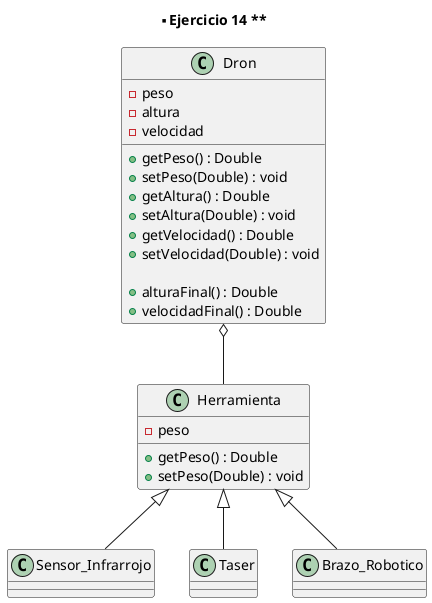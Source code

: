 @startuml

title ** Ejercicio 14 **

class Dron{
   - peso
   - altura
   - velocidad

   + getPeso() : Double
   + setPeso(Double) : void
   + getAltura() : Double
   + setAltura(Double) : void
   + getVelocidad() : Double
   + setVelocidad(Double) : void

   + alturaFinal() : Double
   + velocidadFinal() : Double
}

Dron o-- Herramienta

Class Herramienta{
   - peso 

   + getPeso() : Double
   + setPeso(Double) : void

}

Herramienta <|-- Sensor_Infrarrojo
Herramienta <|-- Taser
Herramienta <|-- Brazo_Robotico

class Sensor_Infrarrojo{

}

class Taser{

}

class Brazo_Robotico{

}

@enduml